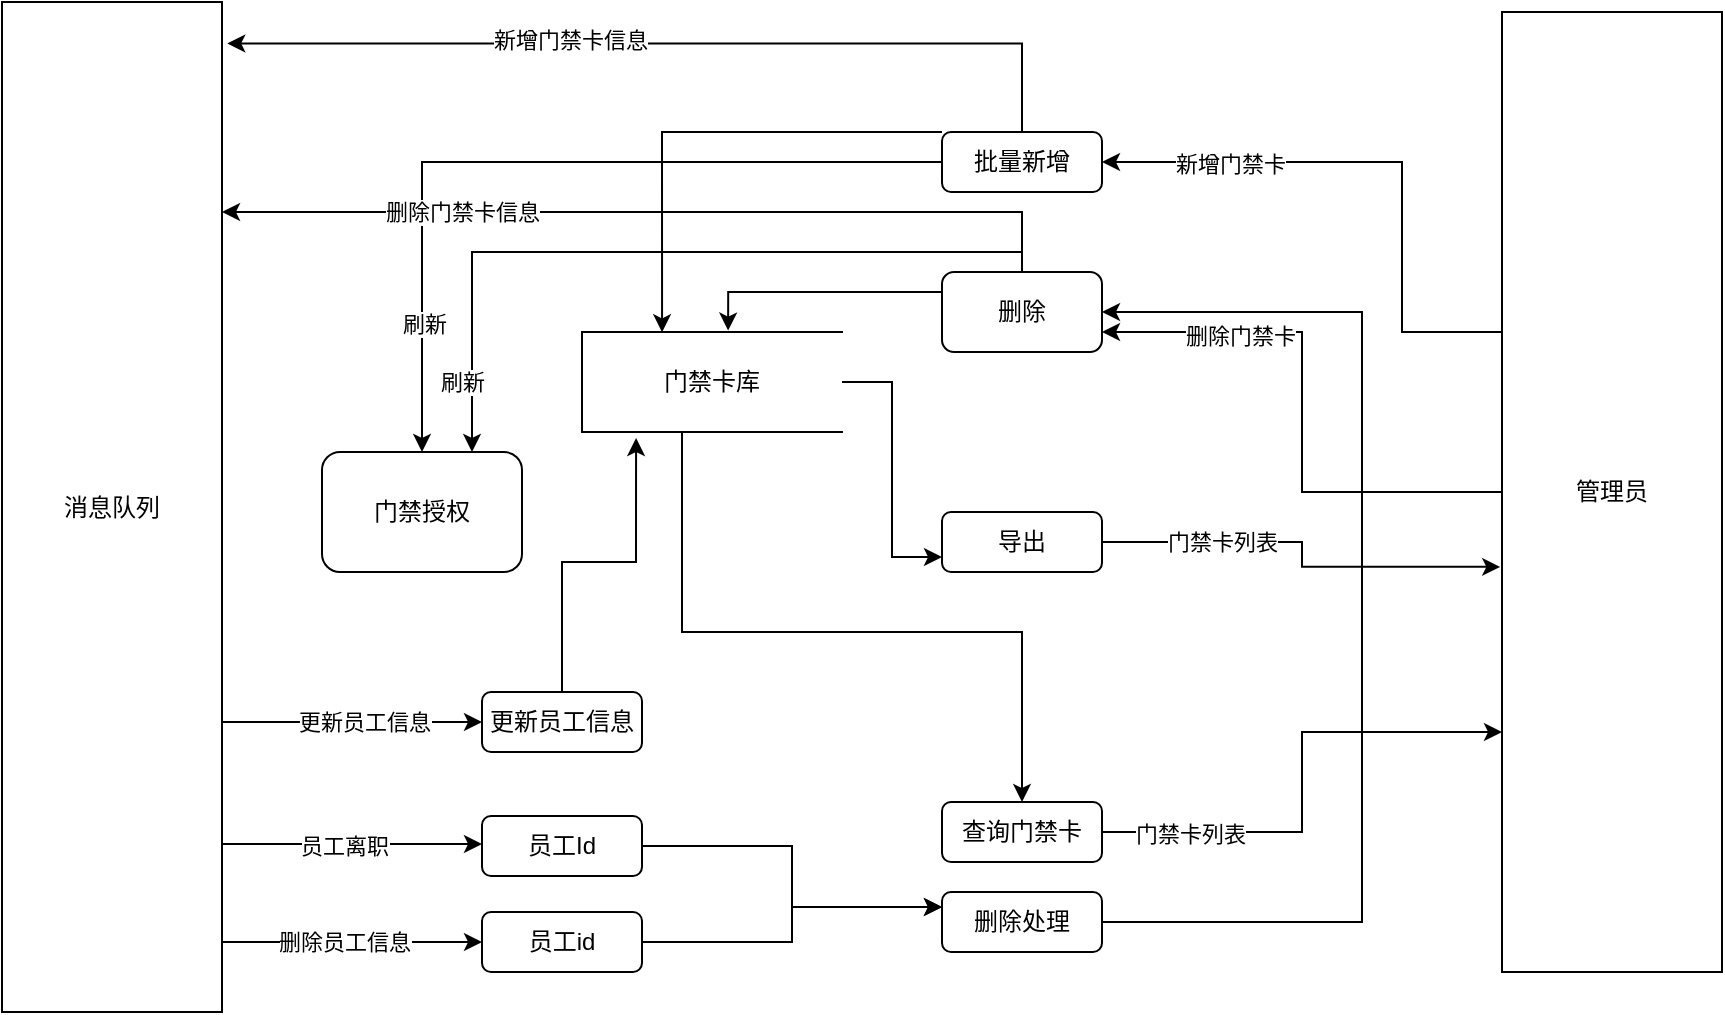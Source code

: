 <mxfile version="24.6.2" type="github">
  <diagram id="C5RBs43oDa-KdzZeNtuy" name="Page-1">
    <mxGraphModel dx="1242" dy="819" grid="1" gridSize="10" guides="1" tooltips="1" connect="1" arrows="1" fold="1" page="1" pageScale="1" pageWidth="1654" pageHeight="2336" math="0" shadow="0">
      <root>
        <mxCell id="WIyWlLk6GJQsqaUBKTNV-0" />
        <mxCell id="WIyWlLk6GJQsqaUBKTNV-1" parent="WIyWlLk6GJQsqaUBKTNV-0" />
        <mxCell id="uYdnHk__F4jMHx15urfL-38" style="edgeStyle=orthogonalEdgeStyle;rounded=0;orthogonalLoop=1;jettySize=auto;html=1;entryX=0;entryY=0.5;entryDx=0;entryDy=0;" parent="WIyWlLk6GJQsqaUBKTNV-1" source="uYdnHk__F4jMHx15urfL-3" target="uYdnHk__F4jMHx15urfL-34" edge="1">
          <mxGeometry relative="1" as="geometry">
            <Array as="points">
              <mxPoint x="190" y="515" />
              <mxPoint x="190" y="515" />
            </Array>
          </mxGeometry>
        </mxCell>
        <mxCell id="uYdnHk__F4jMHx15urfL-40" value="更新员工信息" style="edgeLabel;html=1;align=center;verticalAlign=middle;resizable=0;points=[];" parent="uYdnHk__F4jMHx15urfL-38" vertex="1" connectable="0">
          <mxGeometry x="-0.142" y="-2" relative="1" as="geometry">
            <mxPoint x="15" y="-2" as="offset" />
          </mxGeometry>
        </mxCell>
        <mxCell id="uYdnHk__F4jMHx15urfL-39" style="edgeStyle=orthogonalEdgeStyle;rounded=0;orthogonalLoop=1;jettySize=auto;html=1;entryX=0;entryY=0.5;entryDx=0;entryDy=0;" parent="WIyWlLk6GJQsqaUBKTNV-1" source="uYdnHk__F4jMHx15urfL-3" target="uYdnHk__F4jMHx15urfL-35" edge="1">
          <mxGeometry relative="1" as="geometry">
            <Array as="points">
              <mxPoint x="200" y="625" />
              <mxPoint x="200" y="625" />
            </Array>
          </mxGeometry>
        </mxCell>
        <mxCell id="uYdnHk__F4jMHx15urfL-41" value="删除员工信息" style="edgeLabel;html=1;align=center;verticalAlign=middle;resizable=0;points=[];" parent="uYdnHk__F4jMHx15urfL-39" vertex="1" connectable="0">
          <mxGeometry x="-0.211" relative="1" as="geometry">
            <mxPoint x="9" as="offset" />
          </mxGeometry>
        </mxCell>
        <mxCell id="l-zE2uATleMejMU8aGmf-2" style="edgeStyle=orthogonalEdgeStyle;rounded=0;orthogonalLoop=1;jettySize=auto;html=1;" parent="WIyWlLk6GJQsqaUBKTNV-1" edge="1">
          <mxGeometry relative="1" as="geometry">
            <mxPoint x="160" y="576" as="sourcePoint" />
            <mxPoint x="290" y="576" as="targetPoint" />
            <Array as="points">
              <mxPoint x="180" y="576" />
              <mxPoint x="180" y="576" />
            </Array>
          </mxGeometry>
        </mxCell>
        <mxCell id="l-zE2uATleMejMU8aGmf-4" value="员工离职" style="edgeLabel;html=1;align=center;verticalAlign=middle;resizable=0;points=[];" parent="l-zE2uATleMejMU8aGmf-2" vertex="1" connectable="0">
          <mxGeometry x="-0.453" relative="1" as="geometry">
            <mxPoint x="25" y="1" as="offset" />
          </mxGeometry>
        </mxCell>
        <mxCell id="uYdnHk__F4jMHx15urfL-3" value="消息队列" style="rounded=0;whiteSpace=wrap;html=1;" parent="WIyWlLk6GJQsqaUBKTNV-1" vertex="1">
          <mxGeometry x="50" y="155" width="110" height="505" as="geometry" />
        </mxCell>
        <mxCell id="uYdnHk__F4jMHx15urfL-22" style="edgeStyle=orthogonalEdgeStyle;rounded=0;orthogonalLoop=1;jettySize=auto;html=1;entryX=1;entryY=0.5;entryDx=0;entryDy=0;" parent="WIyWlLk6GJQsqaUBKTNV-1" source="uYdnHk__F4jMHx15urfL-4" target="uYdnHk__F4jMHx15urfL-5" edge="1">
          <mxGeometry relative="1" as="geometry">
            <Array as="points">
              <mxPoint x="750" y="320" />
              <mxPoint x="750" y="235" />
            </Array>
          </mxGeometry>
        </mxCell>
        <mxCell id="uYdnHk__F4jMHx15urfL-24" value="新增门禁卡" style="edgeLabel;html=1;align=center;verticalAlign=middle;resizable=0;points=[];" parent="uYdnHk__F4jMHx15urfL-22" vertex="1" connectable="0">
          <mxGeometry x="0.554" y="1" relative="1" as="geometry">
            <mxPoint as="offset" />
          </mxGeometry>
        </mxCell>
        <mxCell id="uYdnHk__F4jMHx15urfL-23" style="edgeStyle=orthogonalEdgeStyle;rounded=0;orthogonalLoop=1;jettySize=auto;html=1;entryX=1;entryY=0.75;entryDx=0;entryDy=0;" parent="WIyWlLk6GJQsqaUBKTNV-1" source="uYdnHk__F4jMHx15urfL-4" target="uYdnHk__F4jMHx15urfL-9" edge="1">
          <mxGeometry relative="1" as="geometry" />
        </mxCell>
        <mxCell id="uYdnHk__F4jMHx15urfL-25" value="删除门禁卡" style="edgeLabel;html=1;align=center;verticalAlign=middle;resizable=0;points=[];" parent="uYdnHk__F4jMHx15urfL-23" vertex="1" connectable="0">
          <mxGeometry x="0.51" y="2" relative="1" as="geometry">
            <mxPoint as="offset" />
          </mxGeometry>
        </mxCell>
        <mxCell id="uYdnHk__F4jMHx15urfL-4" value="管理员" style="rounded=0;whiteSpace=wrap;html=1;" parent="WIyWlLk6GJQsqaUBKTNV-1" vertex="1">
          <mxGeometry x="800" y="160" width="110" height="480" as="geometry" />
        </mxCell>
        <mxCell id="tI9UFGd3mfNGrOoPTEPE-1" style="edgeStyle=orthogonalEdgeStyle;rounded=0;orthogonalLoop=1;jettySize=auto;html=1;" edge="1" parent="WIyWlLk6GJQsqaUBKTNV-1" source="uYdnHk__F4jMHx15urfL-5" target="tI9UFGd3mfNGrOoPTEPE-0">
          <mxGeometry relative="1" as="geometry" />
        </mxCell>
        <mxCell id="tI9UFGd3mfNGrOoPTEPE-3" value="刷新" style="edgeLabel;html=1;align=center;verticalAlign=middle;resizable=0;points=[];" vertex="1" connectable="0" parent="tI9UFGd3mfNGrOoPTEPE-1">
          <mxGeometry x="0.684" y="1" relative="1" as="geometry">
            <mxPoint as="offset" />
          </mxGeometry>
        </mxCell>
        <mxCell id="uYdnHk__F4jMHx15urfL-5" value="批量新增" style="rounded=1;whiteSpace=wrap;html=1;" parent="WIyWlLk6GJQsqaUBKTNV-1" vertex="1">
          <mxGeometry x="520" y="220" width="80" height="30" as="geometry" />
        </mxCell>
        <mxCell id="uYdnHk__F4jMHx15urfL-7" value="导出" style="rounded=1;whiteSpace=wrap;html=1;" parent="WIyWlLk6GJQsqaUBKTNV-1" vertex="1">
          <mxGeometry x="520" y="410" width="80" height="30" as="geometry" />
        </mxCell>
        <mxCell id="uYdnHk__F4jMHx15urfL-31" value="" style="edgeStyle=orthogonalEdgeStyle;rounded=0;orthogonalLoop=1;jettySize=auto;html=1;" parent="WIyWlLk6GJQsqaUBKTNV-1" source="uYdnHk__F4jMHx15urfL-9" target="uYdnHk__F4jMHx15urfL-3" edge="1">
          <mxGeometry relative="1" as="geometry">
            <mxPoint x="230" y="250" as="targetPoint" />
            <Array as="points">
              <mxPoint x="560" y="260" />
            </Array>
          </mxGeometry>
        </mxCell>
        <mxCell id="uYdnHk__F4jMHx15urfL-33" value="删除门禁卡信息" style="edgeLabel;html=1;align=center;verticalAlign=middle;resizable=0;points=[];" parent="uYdnHk__F4jMHx15urfL-31" vertex="1" connectable="0">
          <mxGeometry x="0.592" y="-3" relative="1" as="geometry">
            <mxPoint x="32" y="3" as="offset" />
          </mxGeometry>
        </mxCell>
        <mxCell id="tI9UFGd3mfNGrOoPTEPE-2" style="edgeStyle=orthogonalEdgeStyle;rounded=0;orthogonalLoop=1;jettySize=auto;html=1;entryX=0.75;entryY=0;entryDx=0;entryDy=0;" edge="1" parent="WIyWlLk6GJQsqaUBKTNV-1" source="uYdnHk__F4jMHx15urfL-9" target="tI9UFGd3mfNGrOoPTEPE-0">
          <mxGeometry relative="1" as="geometry">
            <Array as="points">
              <mxPoint x="560" y="280" />
              <mxPoint x="285" y="280" />
            </Array>
          </mxGeometry>
        </mxCell>
        <mxCell id="tI9UFGd3mfNGrOoPTEPE-4" value="刷新" style="edgeLabel;html=1;align=center;verticalAlign=middle;resizable=0;points=[];" vertex="1" connectable="0" parent="tI9UFGd3mfNGrOoPTEPE-2">
          <mxGeometry x="0.662" y="-1" relative="1" as="geometry">
            <mxPoint x="-4" y="30" as="offset" />
          </mxGeometry>
        </mxCell>
        <mxCell id="uYdnHk__F4jMHx15urfL-9" value="删除" style="rounded=1;whiteSpace=wrap;html=1;" parent="WIyWlLk6GJQsqaUBKTNV-1" vertex="1">
          <mxGeometry x="520" y="290" width="80" height="40" as="geometry" />
        </mxCell>
        <mxCell id="uYdnHk__F4jMHx15urfL-16" style="edgeStyle=orthogonalEdgeStyle;rounded=0;orthogonalLoop=1;jettySize=auto;html=1;entryX=0;entryY=0.75;entryDx=0;entryDy=0;" parent="WIyWlLk6GJQsqaUBKTNV-1" source="uYdnHk__F4jMHx15urfL-10" target="uYdnHk__F4jMHx15urfL-4" edge="1">
          <mxGeometry relative="1" as="geometry" />
        </mxCell>
        <mxCell id="uYdnHk__F4jMHx15urfL-28" value="门禁卡列表" style="edgeLabel;html=1;align=center;verticalAlign=middle;resizable=0;points=[];" parent="uYdnHk__F4jMHx15urfL-16" vertex="1" connectable="0">
          <mxGeometry x="-0.654" y="-1" relative="1" as="geometry">
            <mxPoint as="offset" />
          </mxGeometry>
        </mxCell>
        <mxCell id="uYdnHk__F4jMHx15urfL-10" value="查询门禁卡" style="rounded=1;whiteSpace=wrap;html=1;" parent="WIyWlLk6GJQsqaUBKTNV-1" vertex="1">
          <mxGeometry x="520" y="555" width="80" height="30" as="geometry" />
        </mxCell>
        <mxCell id="uYdnHk__F4jMHx15urfL-12" style="edgeStyle=orthogonalEdgeStyle;rounded=0;orthogonalLoop=1;jettySize=auto;html=1;" parent="WIyWlLk6GJQsqaUBKTNV-1" source="uYdnHk__F4jMHx15urfL-11" target="uYdnHk__F4jMHx15urfL-10" edge="1">
          <mxGeometry relative="1" as="geometry">
            <Array as="points">
              <mxPoint x="390" y="470" />
            </Array>
          </mxGeometry>
        </mxCell>
        <mxCell id="uYdnHk__F4jMHx15urfL-14" style="edgeStyle=orthogonalEdgeStyle;rounded=0;orthogonalLoop=1;jettySize=auto;html=1;entryX=0;entryY=0.75;entryDx=0;entryDy=0;" parent="WIyWlLk6GJQsqaUBKTNV-1" source="uYdnHk__F4jMHx15urfL-11" target="uYdnHk__F4jMHx15urfL-7" edge="1">
          <mxGeometry relative="1" as="geometry" />
        </mxCell>
        <mxCell id="uYdnHk__F4jMHx15urfL-11" value="门禁卡库" style="shape=partialRectangle;whiteSpace=wrap;html=1;bottom=1;right=1;left=1;top=0;fillColor=none;routingCenterX=-0.5;direction=south;" parent="WIyWlLk6GJQsqaUBKTNV-1" vertex="1">
          <mxGeometry x="340" y="320" width="130" height="50" as="geometry" />
        </mxCell>
        <mxCell id="uYdnHk__F4jMHx15urfL-15" style="edgeStyle=orthogonalEdgeStyle;rounded=0;orthogonalLoop=1;jettySize=auto;html=1;entryX=-0.008;entryY=0.578;entryDx=0;entryDy=0;entryPerimeter=0;" parent="WIyWlLk6GJQsqaUBKTNV-1" source="uYdnHk__F4jMHx15urfL-7" target="uYdnHk__F4jMHx15urfL-4" edge="1">
          <mxGeometry relative="1" as="geometry" />
        </mxCell>
        <mxCell id="uYdnHk__F4jMHx15urfL-26" value="门禁卡列表" style="edgeLabel;html=1;align=center;verticalAlign=middle;resizable=0;points=[];" parent="uYdnHk__F4jMHx15urfL-15" vertex="1" connectable="0">
          <mxGeometry x="-0.435" relative="1" as="geometry">
            <mxPoint as="offset" />
          </mxGeometry>
        </mxCell>
        <mxCell id="uYdnHk__F4jMHx15urfL-17" style="edgeStyle=orthogonalEdgeStyle;rounded=0;orthogonalLoop=1;jettySize=auto;html=1;entryX=-0.014;entryY=0.438;entryDx=0;entryDy=0;entryPerimeter=0;" parent="WIyWlLk6GJQsqaUBKTNV-1" source="uYdnHk__F4jMHx15urfL-9" target="uYdnHk__F4jMHx15urfL-11" edge="1">
          <mxGeometry relative="1" as="geometry">
            <Array as="points">
              <mxPoint x="413" y="300" />
            </Array>
          </mxGeometry>
        </mxCell>
        <mxCell id="uYdnHk__F4jMHx15urfL-21" style="edgeStyle=orthogonalEdgeStyle;rounded=0;orthogonalLoop=1;jettySize=auto;html=1;entryX=0.003;entryY=0.692;entryDx=0;entryDy=0;entryPerimeter=0;" parent="WIyWlLk6GJQsqaUBKTNV-1" source="uYdnHk__F4jMHx15urfL-5" target="uYdnHk__F4jMHx15urfL-11" edge="1">
          <mxGeometry relative="1" as="geometry">
            <Array as="points">
              <mxPoint x="380" y="220" />
            </Array>
          </mxGeometry>
        </mxCell>
        <mxCell id="tI9UFGd3mfNGrOoPTEPE-6" style="edgeStyle=orthogonalEdgeStyle;rounded=0;orthogonalLoop=1;jettySize=auto;html=1;entryX=1.06;entryY=0.792;entryDx=0;entryDy=0;entryPerimeter=0;" edge="1" parent="WIyWlLk6GJQsqaUBKTNV-1" source="uYdnHk__F4jMHx15urfL-34" target="uYdnHk__F4jMHx15urfL-11">
          <mxGeometry relative="1" as="geometry">
            <mxPoint x="330" y="350" as="targetPoint" />
          </mxGeometry>
        </mxCell>
        <mxCell id="uYdnHk__F4jMHx15urfL-34" value="更新员工信息" style="rounded=1;whiteSpace=wrap;html=1;" parent="WIyWlLk6GJQsqaUBKTNV-1" vertex="1">
          <mxGeometry x="290" y="500" width="80" height="30" as="geometry" />
        </mxCell>
        <mxCell id="tI9UFGd3mfNGrOoPTEPE-9" style="edgeStyle=orthogonalEdgeStyle;rounded=0;orthogonalLoop=1;jettySize=auto;html=1;entryX=0;entryY=0.25;entryDx=0;entryDy=0;" edge="1" parent="WIyWlLk6GJQsqaUBKTNV-1" source="uYdnHk__F4jMHx15urfL-35" target="tI9UFGd3mfNGrOoPTEPE-7">
          <mxGeometry relative="1" as="geometry" />
        </mxCell>
        <mxCell id="uYdnHk__F4jMHx15urfL-35" value="员工id" style="rounded=1;whiteSpace=wrap;html=1;" parent="WIyWlLk6GJQsqaUBKTNV-1" vertex="1">
          <mxGeometry x="290" y="610" width="80" height="30" as="geometry" />
        </mxCell>
        <mxCell id="uYdnHk__F4jMHx15urfL-36" style="edgeStyle=orthogonalEdgeStyle;rounded=0;orthogonalLoop=1;jettySize=auto;html=1;entryX=1.024;entryY=0.041;entryDx=0;entryDy=0;entryPerimeter=0;" parent="WIyWlLk6GJQsqaUBKTNV-1" source="uYdnHk__F4jMHx15urfL-5" target="uYdnHk__F4jMHx15urfL-3" edge="1">
          <mxGeometry relative="1" as="geometry">
            <Array as="points">
              <mxPoint x="560" y="176" />
            </Array>
          </mxGeometry>
        </mxCell>
        <mxCell id="uYdnHk__F4jMHx15urfL-37" value="新增门禁卡信息" style="edgeLabel;html=1;align=center;verticalAlign=middle;resizable=0;points=[];" parent="uYdnHk__F4jMHx15urfL-36" vertex="1" connectable="0">
          <mxGeometry x="0.228" y="-2" relative="1" as="geometry">
            <mxPoint as="offset" />
          </mxGeometry>
        </mxCell>
        <mxCell id="tI9UFGd3mfNGrOoPTEPE-8" style="edgeStyle=orthogonalEdgeStyle;rounded=0;orthogonalLoop=1;jettySize=auto;html=1;entryX=0;entryY=0.25;entryDx=0;entryDy=0;" edge="1" parent="WIyWlLk6GJQsqaUBKTNV-1" source="l-zE2uATleMejMU8aGmf-1" target="tI9UFGd3mfNGrOoPTEPE-7">
          <mxGeometry relative="1" as="geometry">
            <mxPoint x="420" y="580" as="targetPoint" />
          </mxGeometry>
        </mxCell>
        <mxCell id="l-zE2uATleMejMU8aGmf-1" value="员工Id" style="rounded=1;whiteSpace=wrap;html=1;" parent="WIyWlLk6GJQsqaUBKTNV-1" vertex="1">
          <mxGeometry x="290" y="562" width="80" height="30" as="geometry" />
        </mxCell>
        <mxCell id="tI9UFGd3mfNGrOoPTEPE-0" value="门禁授权" style="rounded=1;whiteSpace=wrap;html=1;" vertex="1" parent="WIyWlLk6GJQsqaUBKTNV-1">
          <mxGeometry x="210" y="380" width="100" height="60" as="geometry" />
        </mxCell>
        <mxCell id="tI9UFGd3mfNGrOoPTEPE-10" style="edgeStyle=orthogonalEdgeStyle;rounded=0;orthogonalLoop=1;jettySize=auto;html=1;entryX=1;entryY=0.5;entryDx=0;entryDy=0;" edge="1" parent="WIyWlLk6GJQsqaUBKTNV-1" source="tI9UFGd3mfNGrOoPTEPE-7" target="uYdnHk__F4jMHx15urfL-9">
          <mxGeometry relative="1" as="geometry">
            <Array as="points">
              <mxPoint x="730" y="615" />
              <mxPoint x="730" y="310" />
            </Array>
          </mxGeometry>
        </mxCell>
        <mxCell id="tI9UFGd3mfNGrOoPTEPE-7" value="删除处理" style="rounded=1;whiteSpace=wrap;html=1;" vertex="1" parent="WIyWlLk6GJQsqaUBKTNV-1">
          <mxGeometry x="520" y="600" width="80" height="30" as="geometry" />
        </mxCell>
      </root>
    </mxGraphModel>
  </diagram>
</mxfile>
